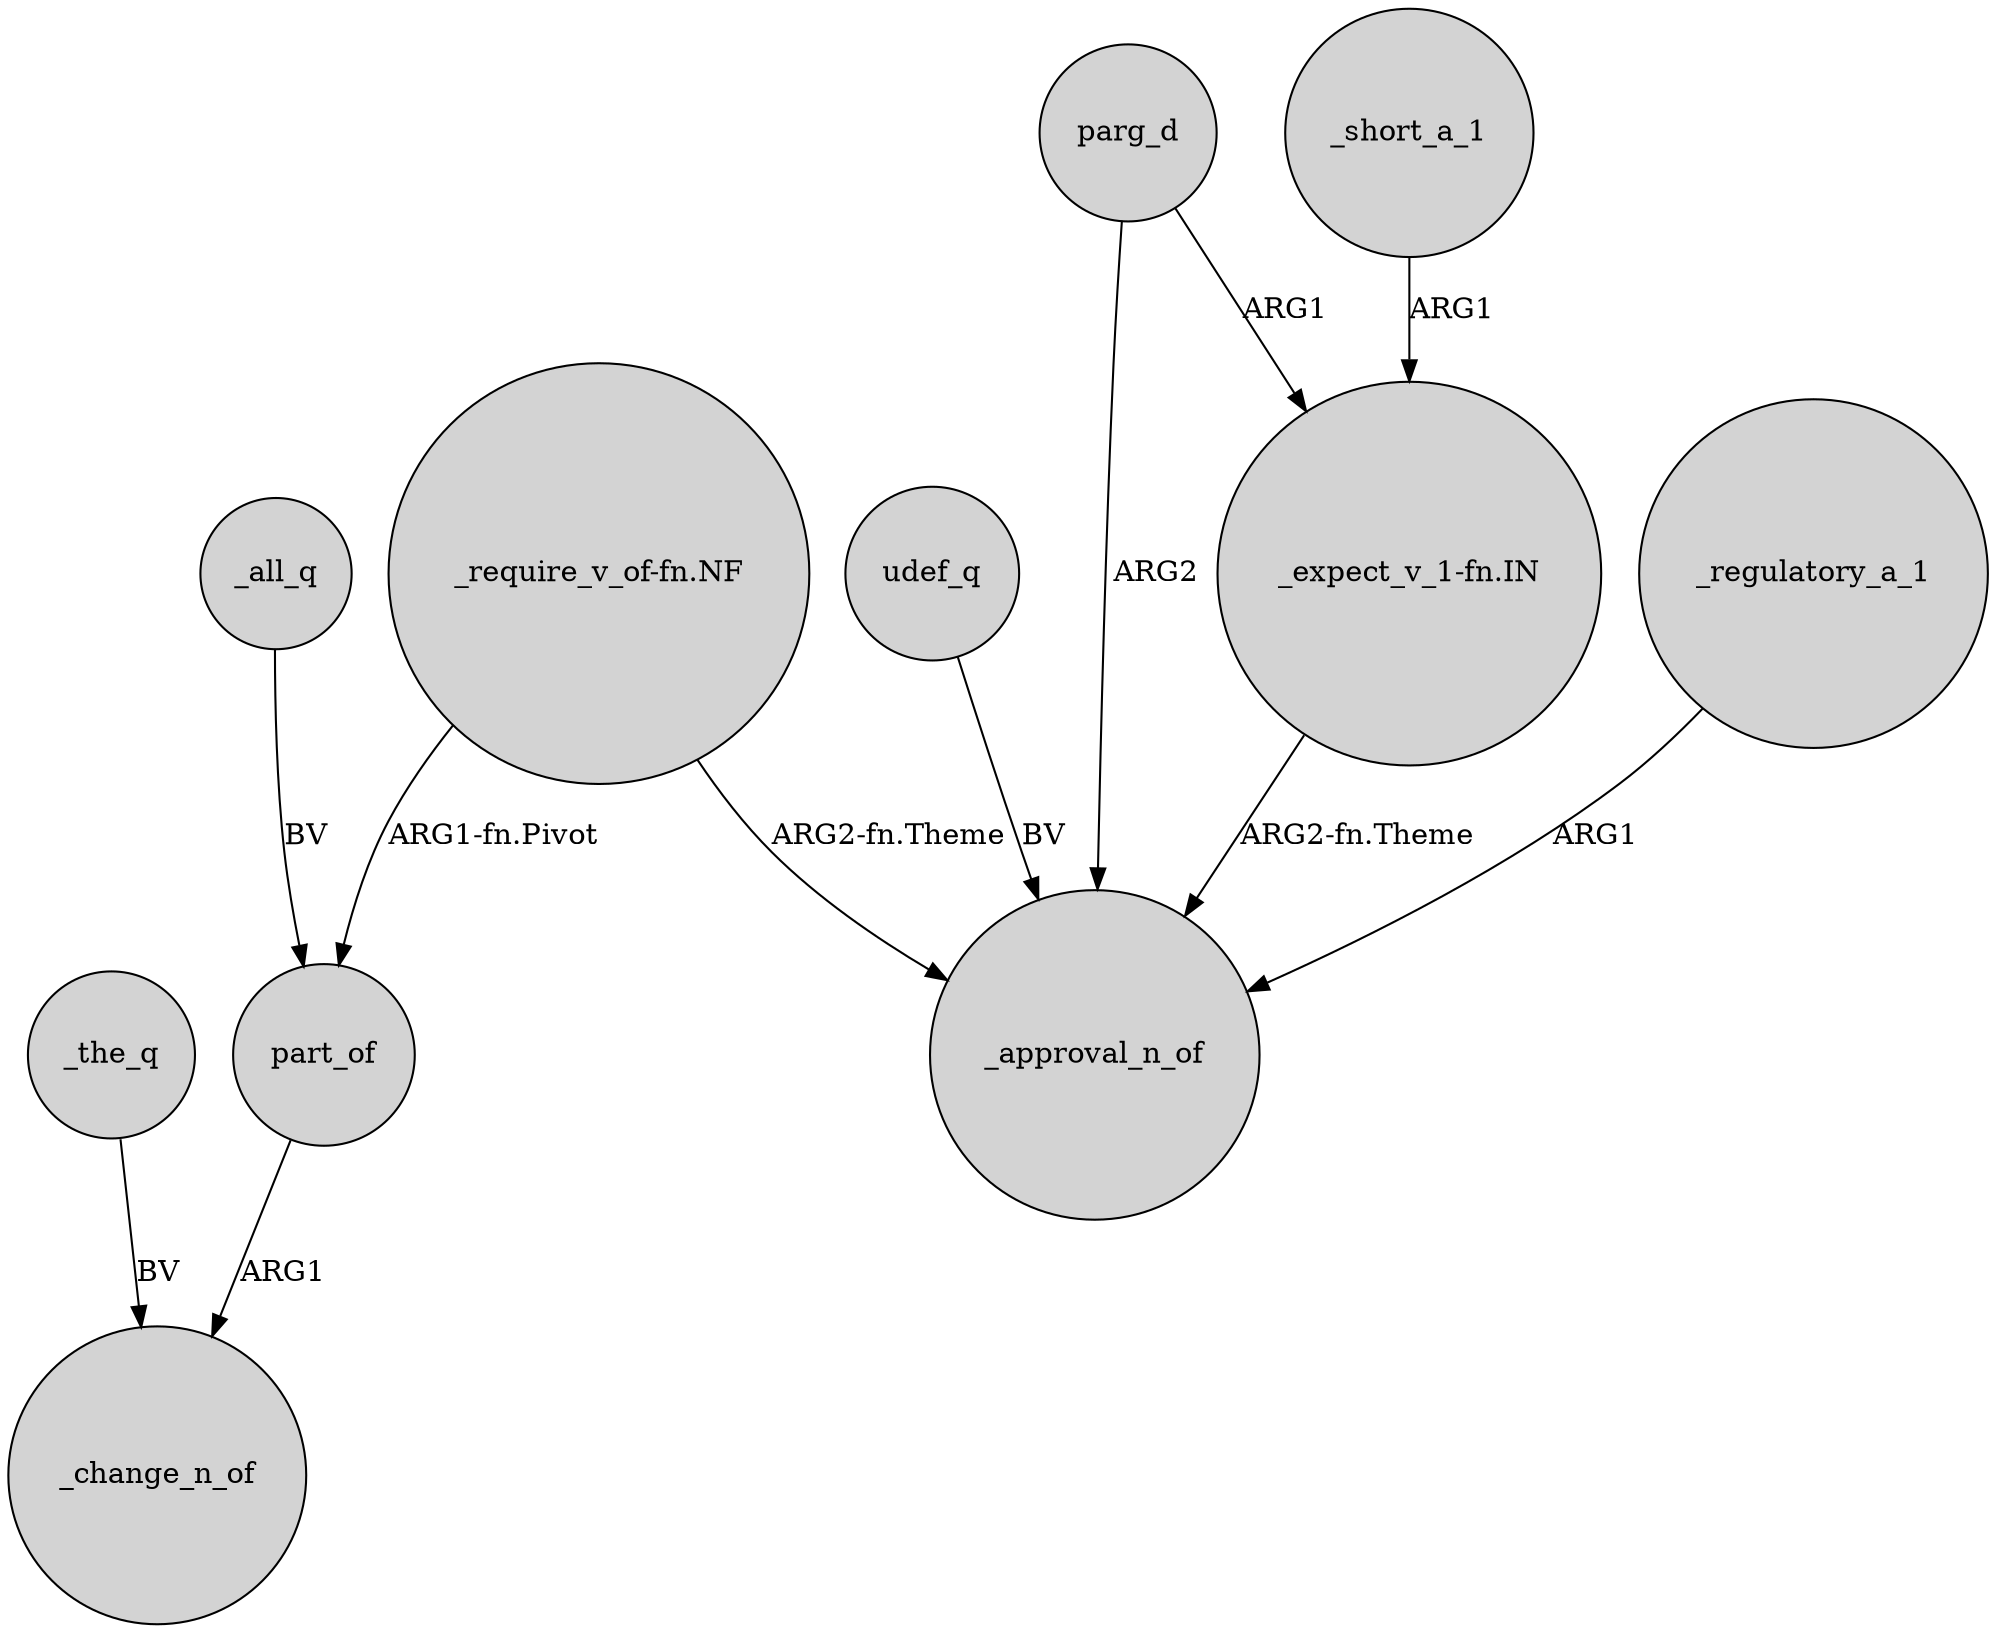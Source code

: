 digraph {
	node [shape=circle style=filled]
	_the_q -> _change_n_of [label=BV]
	_all_q -> part_of [label=BV]
	udef_q -> _approval_n_of [label=BV]
	parg_d -> "_expect_v_1-fn.IN" [label=ARG1]
	_short_a_1 -> "_expect_v_1-fn.IN" [label=ARG1]
	_regulatory_a_1 -> _approval_n_of [label=ARG1]
	"_require_v_of-fn.NF" -> part_of [label="ARG1-fn.Pivot"]
	parg_d -> _approval_n_of [label=ARG2]
	"_expect_v_1-fn.IN" -> _approval_n_of [label="ARG2-fn.Theme"]
	"_require_v_of-fn.NF" -> _approval_n_of [label="ARG2-fn.Theme"]
	part_of -> _change_n_of [label=ARG1]
}
